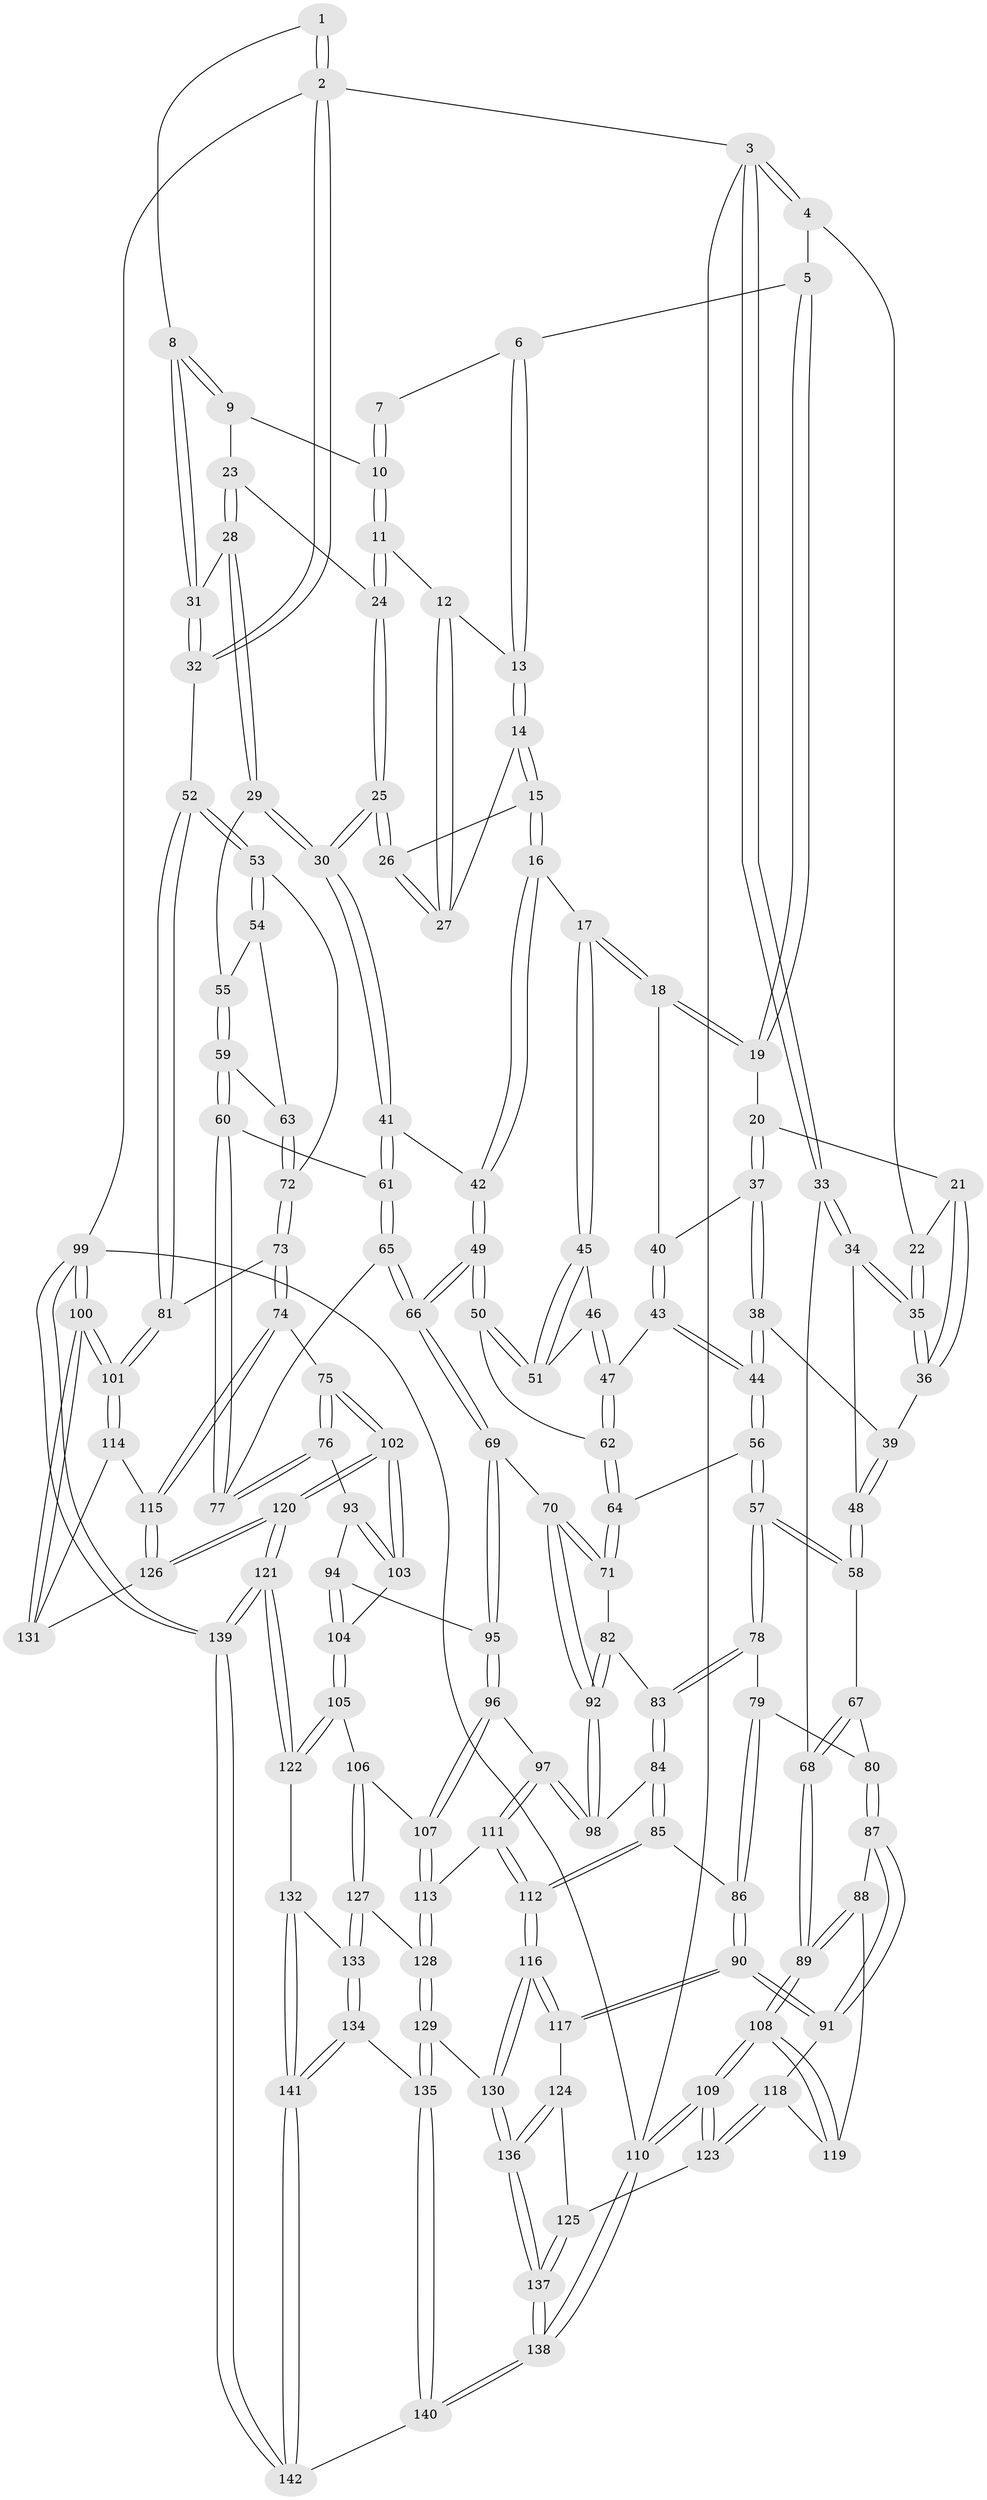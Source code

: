 // Generated by graph-tools (version 1.1) at 2025/17/03/09/25 04:17:04]
// undirected, 142 vertices, 352 edges
graph export_dot {
graph [start="1"]
  node [color=gray90,style=filled];
  1 [pos="+0.8278103764267398+0"];
  2 [pos="+1+0"];
  3 [pos="+0+0"];
  4 [pos="+0.20226228712427602+0"];
  5 [pos="+0.3276443442430174+0"];
  6 [pos="+0.47533233712250084+0"];
  7 [pos="+0.7662878888908627+0"];
  8 [pos="+0.8422400052601935+0.06578702351217068"];
  9 [pos="+0.7745092767338682+0.05473039533272971"];
  10 [pos="+0.7043927145634854+0.020334002992629295"];
  11 [pos="+0.6905838365684026+0.0511071145271946"];
  12 [pos="+0.6500997836754094+0.051024836810776686"];
  13 [pos="+0.5265936716667735+0.006921873372587214"];
  14 [pos="+0.5251446925296881+0.02781703255054675"];
  15 [pos="+0.4611044131367777+0.14916340067554845"];
  16 [pos="+0.43477687286252464+0.18175256985529717"];
  17 [pos="+0.42180622701569515+0.18339757307460325"];
  18 [pos="+0.400535339496828+0.17296087865432755"];
  19 [pos="+0.3476689405402995+0.1035009062538764"];
  20 [pos="+0.21046928818270844+0.13541292063690438"];
  21 [pos="+0.1879175540145287+0.11754735038594331"];
  22 [pos="+0.16032069871912952+0.05295606469791483"];
  23 [pos="+0.7008216427736197+0.07928783889179869"];
  24 [pos="+0.7005104121819422+0.0790980497289848"];
  25 [pos="+0.6296921513554531+0.16605069246050974"];
  26 [pos="+0.625852074097578+0.16153073612836322"];
  27 [pos="+0.61719900448275+0.1443148650039905"];
  28 [pos="+0.8172728953110893+0.17911359734728374"];
  29 [pos="+0.8141873725102412+0.202710557364876"];
  30 [pos="+0.6499933317076911+0.23602327455991265"];
  31 [pos="+0.8524779195704142+0.10518574666117753"];
  32 [pos="+1+0.03500848546262791"];
  33 [pos="+0+0.16840928861794385"];
  34 [pos="+0+0.18432446629986624"];
  35 [pos="+0+0.15748319745215916"];
  36 [pos="+0.12905856490758275+0.18407599683560577"];
  37 [pos="+0.2281553707278214+0.18137623145061596"];
  38 [pos="+0.20230198152298737+0.25204237676650715"];
  39 [pos="+0.1267453032157338+0.24499645768924325"];
  40 [pos="+0.2962178943707799+0.21193497834230307"];
  41 [pos="+0.6208759919399947+0.27495575360825225"];
  42 [pos="+0.5612444108963979+0.28776306620524145"];
  43 [pos="+0.285001227268657+0.3037012616988533"];
  44 [pos="+0.2326192048689134+0.320388807474056"];
  45 [pos="+0.40019622632647106+0.24043214780650649"];
  46 [pos="+0.33630870629467785+0.2998743659029767"];
  47 [pos="+0.31986280474837475+0.31269981601190516"];
  48 [pos="+0.072556569680631+0.2927210108555624"];
  49 [pos="+0.4921247308274866+0.39402549335750864"];
  50 [pos="+0.4392619131067405+0.38232544954246434"];
  51 [pos="+0.4214985126215022+0.3308328292410287"];
  52 [pos="+1+0.3445748442312271"];
  53 [pos="+1+0.32661786220934685"];
  54 [pos="+0.8728282253349499+0.25615165427632136"];
  55 [pos="+0.8267120823942705+0.21968181407842566"];
  56 [pos="+0.17377094150072891+0.41784452586439336"];
  57 [pos="+0.170747451485528+0.41914870616807304"];
  58 [pos="+0.10553724994077245+0.3597161240260346"];
  59 [pos="+0.7300842783632855+0.3992295322427502"];
  60 [pos="+0.7105708103318459+0.4037251885582636"];
  61 [pos="+0.6926780162038674+0.3962389954204012"];
  62 [pos="+0.3691877890317702+0.39719620749044754"];
  63 [pos="+0.7918164508078273+0.41046135628489905"];
  64 [pos="+0.3219535044558303+0.4549203656587085"];
  65 [pos="+0.5634970792705422+0.49155398245857934"];
  66 [pos="+0.5305020736495307+0.5018581908897067"];
  67 [pos="+0+0.41333485027520284"];
  68 [pos="+0+0.4120383211335296"];
  69 [pos="+0.5287318286019654+0.5066259943427187"];
  70 [pos="+0.45277821161765525+0.5247688799127022"];
  71 [pos="+0.3380977073390049+0.49866015884152465"];
  72 [pos="+0.8396555863070406+0.4415367250349896"];
  73 [pos="+0.8439730299110262+0.5951357521101801"];
  74 [pos="+0.842161168687096+0.5972214728457035"];
  75 [pos="+0.8054422566666709+0.6168061529479902"];
  76 [pos="+0.7379125613085804+0.5567749671769258"];
  77 [pos="+0.7270200397750675+0.5388047903304712"];
  78 [pos="+0.16136535622105538+0.4403068389945355"];
  79 [pos="+0.15418889944239575+0.450293251369065"];
  80 [pos="+0.11099690250190637+0.48547683279443293"];
  81 [pos="+1+0.47076452127903823"];
  82 [pos="+0.3300891886538444+0.5220289269312408"];
  83 [pos="+0.2817771086967803+0.5855769560705826"];
  84 [pos="+0.2743154418955696+0.6116306512567066"];
  85 [pos="+0.2398088953566982+0.6407493241226093"];
  86 [pos="+0.21721705845580427+0.6445283763515319"];
  87 [pos="+0.061877053081267+0.5566113025531079"];
  88 [pos="+0+0.5859845314723878"];
  89 [pos="+0+0.5770389177295265"];
  90 [pos="+0.1734680461877877+0.6689668424901647"];
  91 [pos="+0.1397678752729273+0.6572476956211442"];
  92 [pos="+0.3960573004575319+0.610549974529196"];
  93 [pos="+0.6219351567004686+0.583728096483056"];
  94 [pos="+0.5464872253236602+0.5494296205652011"];
  95 [pos="+0.5377229333641582+0.5440745302320006"];
  96 [pos="+0.5187497015004232+0.6166378370627928"];
  97 [pos="+0.39458060738195944+0.6536430307952474"];
  98 [pos="+0.39178827671711297+0.649294012166954"];
  99 [pos="+1+1"];
  100 [pos="+1+1"];
  101 [pos="+1+0.7282952481015682"];
  102 [pos="+0.7961465216285765+0.6360603773524076"];
  103 [pos="+0.6607729968083218+0.6659177773049755"];
  104 [pos="+0.638276065867795+0.6823322209642033"];
  105 [pos="+0.5957485694337502+0.7283361650798568"];
  106 [pos="+0.5812972718037158+0.718433576762531"];
  107 [pos="+0.5336697590587421+0.6723239786095433"];
  108 [pos="+0+1"];
  109 [pos="+0+1"];
  110 [pos="+0+1"];
  111 [pos="+0.3956500525606441+0.707599859443601"];
  112 [pos="+0.3208498491756695+0.7475744582374311"];
  113 [pos="+0.4315509337407368+0.7339439564260916"];
  114 [pos="+1+0.7211071874882619"];
  115 [pos="+0.9642651632463439+0.7054248855650415"];
  116 [pos="+0.2889885054845359+0.8279736497229861"];
  117 [pos="+0.17685923533846087+0.7529831018370682"];
  118 [pos="+0.05986949543396731+0.706825241922553"];
  119 [pos="+0.04850434531816908+0.7038116792898245"];
  120 [pos="+0.7971801247138752+0.8233571815224471"];
  121 [pos="+0.6996969203730201+0.9117274512057038"];
  122 [pos="+0.6222802632881413+0.8634565414173659"];
  123 [pos="+0.06695045665261773+0.7644962500332364"];
  124 [pos="+0.15055644414528732+0.7770565017640361"];
  125 [pos="+0.11439206987287581+0.7894291486843761"];
  126 [pos="+0.8329407959930394+0.8269683009042292"];
  127 [pos="+0.44779316456656104+0.7666226539944134"];
  128 [pos="+0.4374688603766257+0.7475017375058746"];
  129 [pos="+0.3070428295074855+0.8531458686994088"];
  130 [pos="+0.292366094762493+0.8430285590158458"];
  131 [pos="+0.8814313222887752+0.8421561766581829"];
  132 [pos="+0.5350626340021061+0.8689797010831662"];
  133 [pos="+0.47346315390837773+0.855978320666696"];
  134 [pos="+0.4003227980641846+0.8901347145951523"];
  135 [pos="+0.35281262195928853+0.8884584134974347"];
  136 [pos="+0.17732313597046656+0.9242794615145498"];
  137 [pos="+0+1"];
  138 [pos="+0+1"];
  139 [pos="+0.7352885526911103+1"];
  140 [pos="+0.23334003846222598+1"];
  141 [pos="+0.45695366718209834+1"];
  142 [pos="+0.4611995745731383+1"];
  1 -- 2;
  1 -- 2;
  1 -- 8;
  2 -- 3;
  2 -- 32;
  2 -- 32;
  2 -- 99;
  3 -- 4;
  3 -- 4;
  3 -- 33;
  3 -- 33;
  3 -- 110;
  4 -- 5;
  4 -- 22;
  5 -- 6;
  5 -- 19;
  5 -- 19;
  6 -- 7;
  6 -- 13;
  6 -- 13;
  7 -- 10;
  7 -- 10;
  8 -- 9;
  8 -- 9;
  8 -- 31;
  8 -- 31;
  9 -- 10;
  9 -- 23;
  10 -- 11;
  10 -- 11;
  11 -- 12;
  11 -- 24;
  11 -- 24;
  12 -- 13;
  12 -- 27;
  12 -- 27;
  13 -- 14;
  13 -- 14;
  14 -- 15;
  14 -- 15;
  14 -- 27;
  15 -- 16;
  15 -- 16;
  15 -- 26;
  16 -- 17;
  16 -- 42;
  16 -- 42;
  17 -- 18;
  17 -- 18;
  17 -- 45;
  17 -- 45;
  18 -- 19;
  18 -- 19;
  18 -- 40;
  19 -- 20;
  20 -- 21;
  20 -- 37;
  20 -- 37;
  21 -- 22;
  21 -- 36;
  21 -- 36;
  22 -- 35;
  22 -- 35;
  23 -- 24;
  23 -- 28;
  23 -- 28;
  24 -- 25;
  24 -- 25;
  25 -- 26;
  25 -- 26;
  25 -- 30;
  25 -- 30;
  26 -- 27;
  26 -- 27;
  28 -- 29;
  28 -- 29;
  28 -- 31;
  29 -- 30;
  29 -- 30;
  29 -- 55;
  30 -- 41;
  30 -- 41;
  31 -- 32;
  31 -- 32;
  32 -- 52;
  33 -- 34;
  33 -- 34;
  33 -- 68;
  34 -- 35;
  34 -- 35;
  34 -- 48;
  35 -- 36;
  35 -- 36;
  36 -- 39;
  37 -- 38;
  37 -- 38;
  37 -- 40;
  38 -- 39;
  38 -- 44;
  38 -- 44;
  39 -- 48;
  39 -- 48;
  40 -- 43;
  40 -- 43;
  41 -- 42;
  41 -- 61;
  41 -- 61;
  42 -- 49;
  42 -- 49;
  43 -- 44;
  43 -- 44;
  43 -- 47;
  44 -- 56;
  44 -- 56;
  45 -- 46;
  45 -- 51;
  45 -- 51;
  46 -- 47;
  46 -- 47;
  46 -- 51;
  47 -- 62;
  47 -- 62;
  48 -- 58;
  48 -- 58;
  49 -- 50;
  49 -- 50;
  49 -- 66;
  49 -- 66;
  50 -- 51;
  50 -- 51;
  50 -- 62;
  52 -- 53;
  52 -- 53;
  52 -- 81;
  52 -- 81;
  53 -- 54;
  53 -- 54;
  53 -- 72;
  54 -- 55;
  54 -- 63;
  55 -- 59;
  55 -- 59;
  56 -- 57;
  56 -- 57;
  56 -- 64;
  57 -- 58;
  57 -- 58;
  57 -- 78;
  57 -- 78;
  58 -- 67;
  59 -- 60;
  59 -- 60;
  59 -- 63;
  60 -- 61;
  60 -- 77;
  60 -- 77;
  61 -- 65;
  61 -- 65;
  62 -- 64;
  62 -- 64;
  63 -- 72;
  63 -- 72;
  64 -- 71;
  64 -- 71;
  65 -- 66;
  65 -- 66;
  65 -- 77;
  66 -- 69;
  66 -- 69;
  67 -- 68;
  67 -- 68;
  67 -- 80;
  68 -- 89;
  68 -- 89;
  69 -- 70;
  69 -- 95;
  69 -- 95;
  70 -- 71;
  70 -- 71;
  70 -- 92;
  70 -- 92;
  71 -- 82;
  72 -- 73;
  72 -- 73;
  73 -- 74;
  73 -- 74;
  73 -- 81;
  74 -- 75;
  74 -- 115;
  74 -- 115;
  75 -- 76;
  75 -- 76;
  75 -- 102;
  75 -- 102;
  76 -- 77;
  76 -- 77;
  76 -- 93;
  78 -- 79;
  78 -- 83;
  78 -- 83;
  79 -- 80;
  79 -- 86;
  79 -- 86;
  80 -- 87;
  80 -- 87;
  81 -- 101;
  81 -- 101;
  82 -- 83;
  82 -- 92;
  82 -- 92;
  83 -- 84;
  83 -- 84;
  84 -- 85;
  84 -- 85;
  84 -- 98;
  85 -- 86;
  85 -- 112;
  85 -- 112;
  86 -- 90;
  86 -- 90;
  87 -- 88;
  87 -- 91;
  87 -- 91;
  88 -- 89;
  88 -- 89;
  88 -- 119;
  89 -- 108;
  89 -- 108;
  90 -- 91;
  90 -- 91;
  90 -- 117;
  90 -- 117;
  91 -- 118;
  92 -- 98;
  92 -- 98;
  93 -- 94;
  93 -- 103;
  93 -- 103;
  94 -- 95;
  94 -- 104;
  94 -- 104;
  95 -- 96;
  95 -- 96;
  96 -- 97;
  96 -- 107;
  96 -- 107;
  97 -- 98;
  97 -- 98;
  97 -- 111;
  97 -- 111;
  99 -- 100;
  99 -- 100;
  99 -- 139;
  99 -- 139;
  99 -- 110;
  100 -- 101;
  100 -- 101;
  100 -- 131;
  100 -- 131;
  101 -- 114;
  101 -- 114;
  102 -- 103;
  102 -- 103;
  102 -- 120;
  102 -- 120;
  103 -- 104;
  104 -- 105;
  104 -- 105;
  105 -- 106;
  105 -- 122;
  105 -- 122;
  106 -- 107;
  106 -- 127;
  106 -- 127;
  107 -- 113;
  107 -- 113;
  108 -- 109;
  108 -- 109;
  108 -- 119;
  108 -- 119;
  109 -- 110;
  109 -- 110;
  109 -- 123;
  109 -- 123;
  110 -- 138;
  110 -- 138;
  111 -- 112;
  111 -- 112;
  111 -- 113;
  112 -- 116;
  112 -- 116;
  113 -- 128;
  113 -- 128;
  114 -- 115;
  114 -- 131;
  115 -- 126;
  115 -- 126;
  116 -- 117;
  116 -- 117;
  116 -- 130;
  116 -- 130;
  117 -- 124;
  118 -- 119;
  118 -- 123;
  118 -- 123;
  120 -- 121;
  120 -- 121;
  120 -- 126;
  120 -- 126;
  121 -- 122;
  121 -- 122;
  121 -- 139;
  121 -- 139;
  122 -- 132;
  123 -- 125;
  124 -- 125;
  124 -- 136;
  124 -- 136;
  125 -- 137;
  125 -- 137;
  126 -- 131;
  127 -- 128;
  127 -- 133;
  127 -- 133;
  128 -- 129;
  128 -- 129;
  129 -- 130;
  129 -- 135;
  129 -- 135;
  130 -- 136;
  130 -- 136;
  132 -- 133;
  132 -- 141;
  132 -- 141;
  133 -- 134;
  133 -- 134;
  134 -- 135;
  134 -- 141;
  134 -- 141;
  135 -- 140;
  135 -- 140;
  136 -- 137;
  136 -- 137;
  137 -- 138;
  137 -- 138;
  138 -- 140;
  138 -- 140;
  139 -- 142;
  139 -- 142;
  140 -- 142;
  141 -- 142;
  141 -- 142;
}
